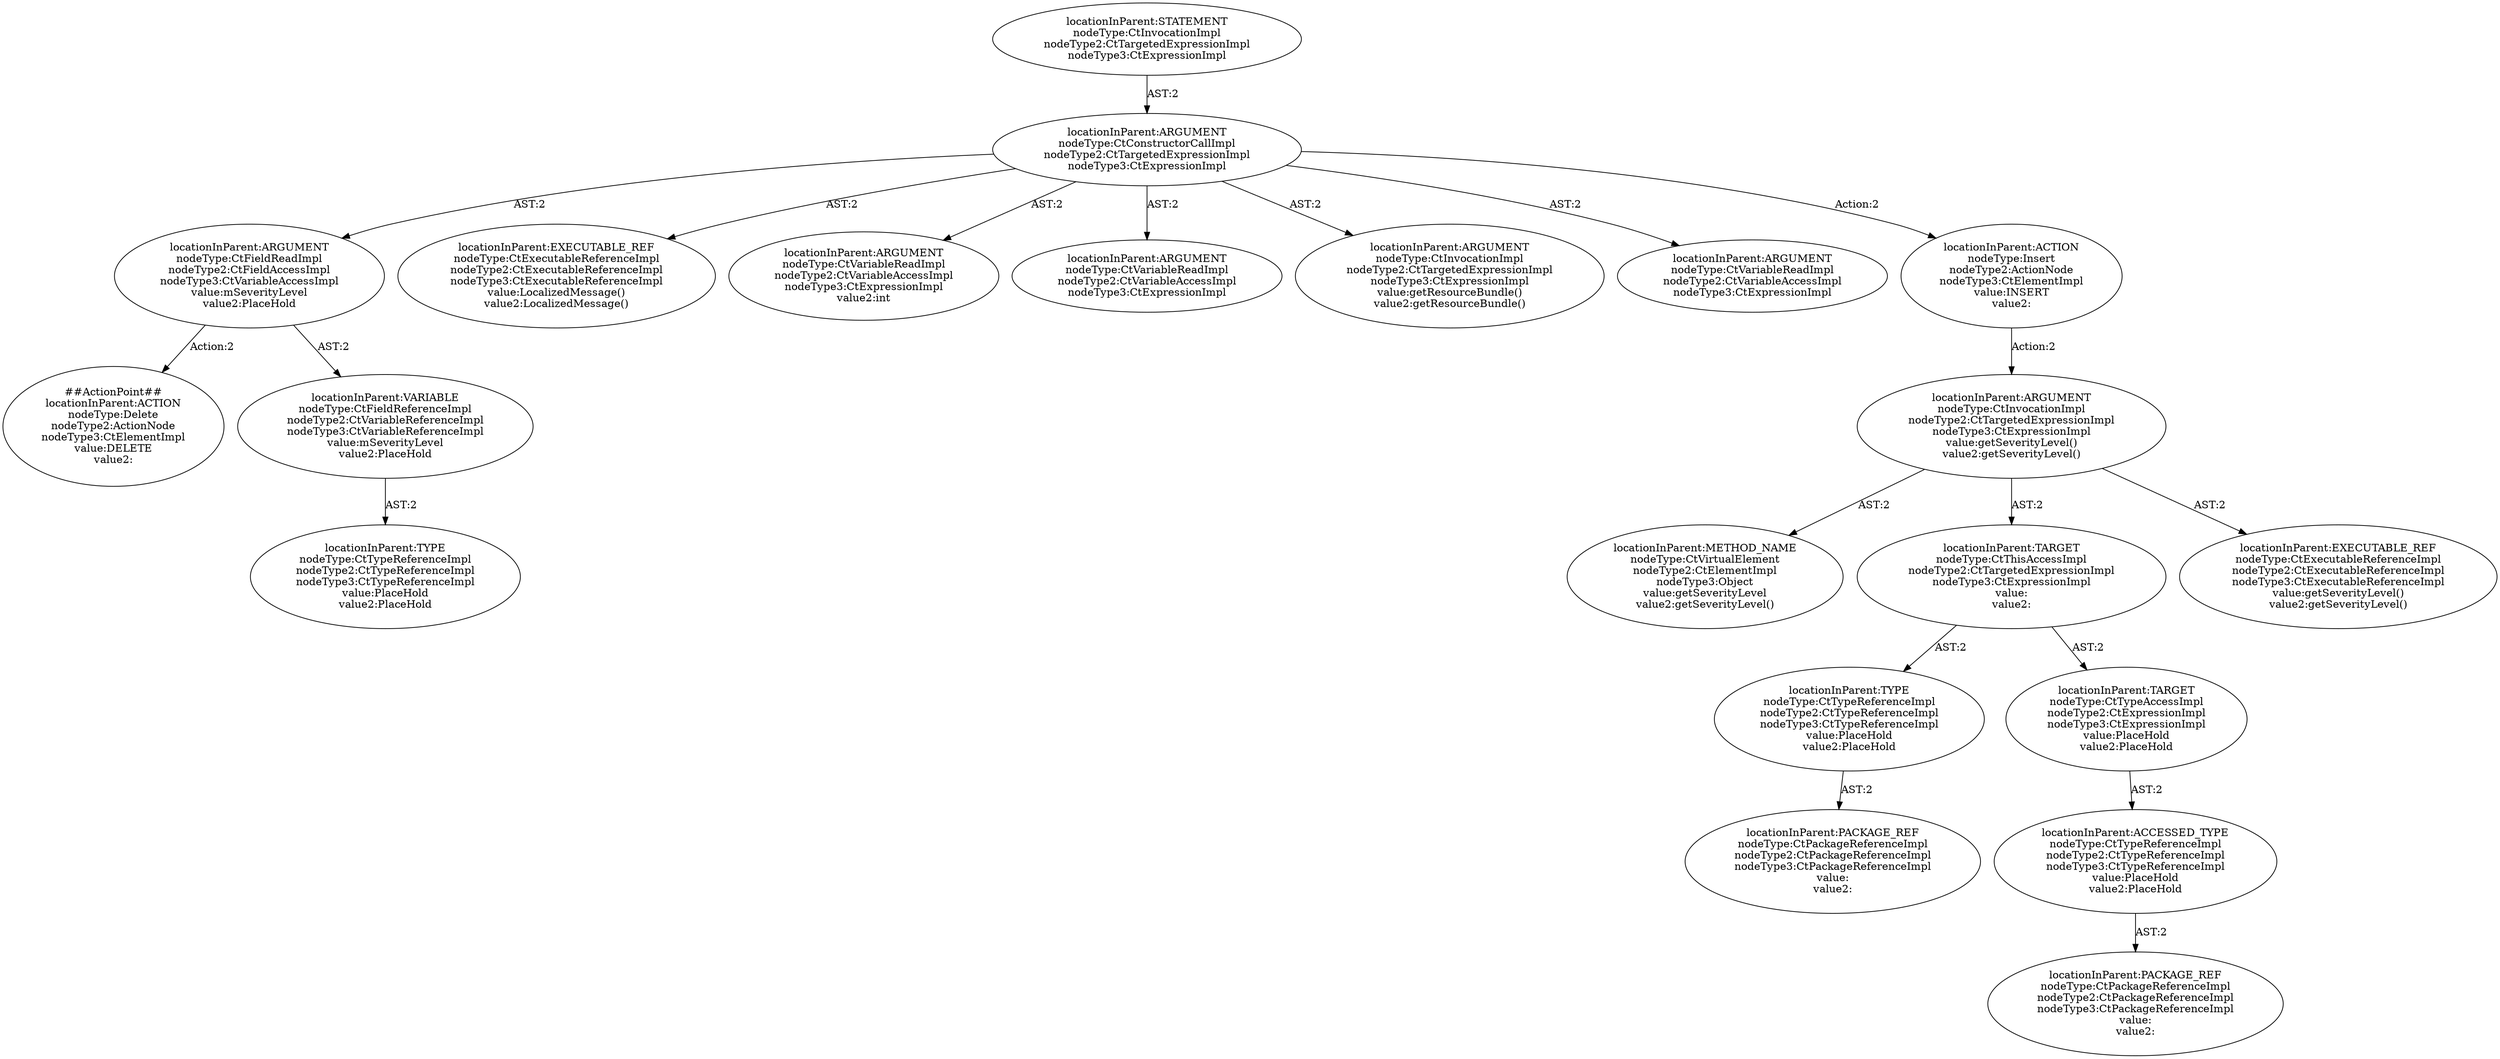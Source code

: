 digraph "Pattern" {
0 [label="##ActionPoint##
locationInParent:ACTION
nodeType:Delete
nodeType2:ActionNode
nodeType3:CtElementImpl
value:DELETE
value2:" shape=ellipse]
1 [label="locationInParent:ARGUMENT
nodeType:CtFieldReadImpl
nodeType2:CtFieldAccessImpl
nodeType3:CtVariableAccessImpl
value:mSeverityLevel
value2:PlaceHold" shape=ellipse]
2 [label="locationInParent:ARGUMENT
nodeType:CtConstructorCallImpl
nodeType2:CtTargetedExpressionImpl
nodeType3:CtExpressionImpl" shape=ellipse]
3 [label="locationInParent:STATEMENT
nodeType:CtInvocationImpl
nodeType2:CtTargetedExpressionImpl
nodeType3:CtExpressionImpl" shape=ellipse]
4 [label="locationInParent:EXECUTABLE_REF
nodeType:CtExecutableReferenceImpl
nodeType2:CtExecutableReferenceImpl
nodeType3:CtExecutableReferenceImpl
value:LocalizedMessage()
value2:LocalizedMessage()" shape=ellipse]
5 [label="locationInParent:ARGUMENT
nodeType:CtVariableReadImpl
nodeType2:CtVariableAccessImpl
nodeType3:CtExpressionImpl
value2:int" shape=ellipse]
6 [label="locationInParent:ARGUMENT
nodeType:CtVariableReadImpl
nodeType2:CtVariableAccessImpl
nodeType3:CtExpressionImpl" shape=ellipse]
7 [label="locationInParent:ARGUMENT
nodeType:CtInvocationImpl
nodeType2:CtTargetedExpressionImpl
nodeType3:CtExpressionImpl
value:getResourceBundle()
value2:getResourceBundle()" shape=ellipse]
8 [label="locationInParent:ARGUMENT
nodeType:CtVariableReadImpl
nodeType2:CtVariableAccessImpl
nodeType3:CtExpressionImpl" shape=ellipse]
9 [label="locationInParent:ACTION
nodeType:Insert
nodeType2:ActionNode
nodeType3:CtElementImpl
value:INSERT
value2:" shape=ellipse]
10 [label="locationInParent:ARGUMENT
nodeType:CtInvocationImpl
nodeType2:CtTargetedExpressionImpl
nodeType3:CtExpressionImpl
value:getSeverityLevel()
value2:getSeverityLevel()" shape=ellipse]
11 [label="locationInParent:METHOD_NAME
nodeType:CtVirtualElement
nodeType2:CtElementImpl
nodeType3:Object
value:getSeverityLevel
value2:getSeverityLevel()" shape=ellipse]
12 [label="locationInParent:TARGET
nodeType:CtThisAccessImpl
nodeType2:CtTargetedExpressionImpl
nodeType3:CtExpressionImpl
value:
value2:" shape=ellipse]
13 [label="locationInParent:TYPE
nodeType:CtTypeReferenceImpl
nodeType2:CtTypeReferenceImpl
nodeType3:CtTypeReferenceImpl
value:PlaceHold
value2:PlaceHold" shape=ellipse]
14 [label="locationInParent:PACKAGE_REF
nodeType:CtPackageReferenceImpl
nodeType2:CtPackageReferenceImpl
nodeType3:CtPackageReferenceImpl
value:
value2:" shape=ellipse]
15 [label="locationInParent:TARGET
nodeType:CtTypeAccessImpl
nodeType2:CtExpressionImpl
nodeType3:CtExpressionImpl
value:PlaceHold
value2:PlaceHold" shape=ellipse]
16 [label="locationInParent:ACCESSED_TYPE
nodeType:CtTypeReferenceImpl
nodeType2:CtTypeReferenceImpl
nodeType3:CtTypeReferenceImpl
value:PlaceHold
value2:PlaceHold" shape=ellipse]
17 [label="locationInParent:PACKAGE_REF
nodeType:CtPackageReferenceImpl
nodeType2:CtPackageReferenceImpl
nodeType3:CtPackageReferenceImpl
value:
value2:" shape=ellipse]
18 [label="locationInParent:EXECUTABLE_REF
nodeType:CtExecutableReferenceImpl
nodeType2:CtExecutableReferenceImpl
nodeType3:CtExecutableReferenceImpl
value:getSeverityLevel()
value2:getSeverityLevel()" shape=ellipse]
19 [label="locationInParent:VARIABLE
nodeType:CtFieldReferenceImpl
nodeType2:CtVariableReferenceImpl
nodeType3:CtVariableReferenceImpl
value:mSeverityLevel
value2:PlaceHold" shape=ellipse]
20 [label="locationInParent:TYPE
nodeType:CtTypeReferenceImpl
nodeType2:CtTypeReferenceImpl
nodeType3:CtTypeReferenceImpl
value:PlaceHold
value2:PlaceHold" shape=ellipse]
1 -> 0 [label="Action:2"];
1 -> 19 [label="AST:2"];
2 -> 1 [label="AST:2"];
2 -> 4 [label="AST:2"];
2 -> 5 [label="AST:2"];
2 -> 6 [label="AST:2"];
2 -> 7 [label="AST:2"];
2 -> 8 [label="AST:2"];
2 -> 9 [label="Action:2"];
3 -> 2 [label="AST:2"];
9 -> 10 [label="Action:2"];
10 -> 11 [label="AST:2"];
10 -> 12 [label="AST:2"];
10 -> 18 [label="AST:2"];
12 -> 13 [label="AST:2"];
12 -> 15 [label="AST:2"];
13 -> 14 [label="AST:2"];
15 -> 16 [label="AST:2"];
16 -> 17 [label="AST:2"];
19 -> 20 [label="AST:2"];
}